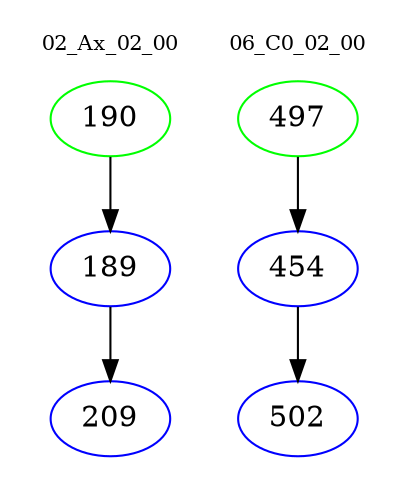 digraph{
subgraph cluster_0 {
color = white
label = "02_Ax_02_00";
fontsize=10;
T0_190 [label="190", color="green"]
T0_190 -> T0_189 [color="black"]
T0_189 [label="189", color="blue"]
T0_189 -> T0_209 [color="black"]
T0_209 [label="209", color="blue"]
}
subgraph cluster_1 {
color = white
label = "06_C0_02_00";
fontsize=10;
T1_497 [label="497", color="green"]
T1_497 -> T1_454 [color="black"]
T1_454 [label="454", color="blue"]
T1_454 -> T1_502 [color="black"]
T1_502 [label="502", color="blue"]
}
}

